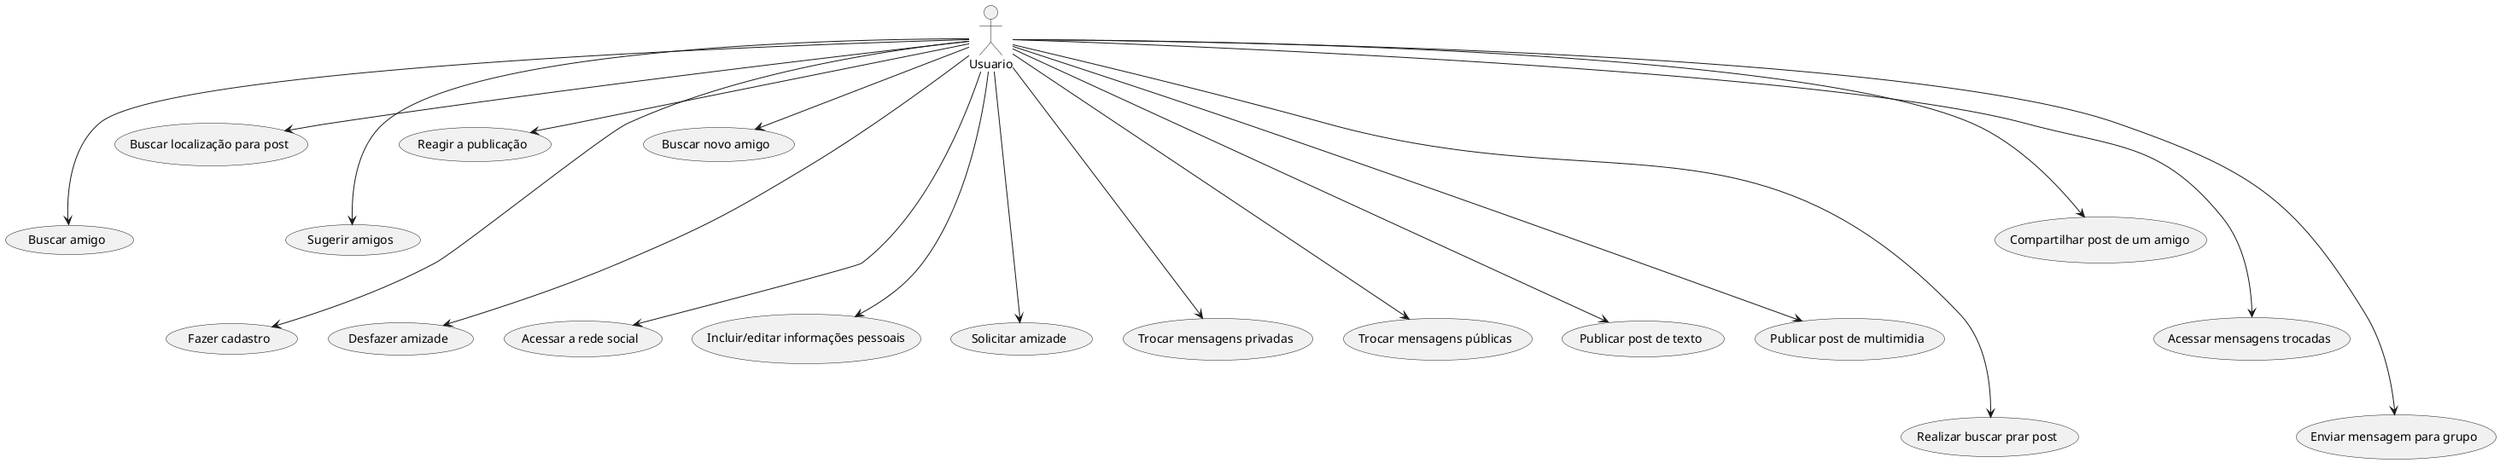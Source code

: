 @startuml
:Usuario: as user
user ---> (Buscar amigo)
user  --> (Buscar localização para post)
user  ---> (Sugerir amigos)
user  --> (Reagir a publicação)
user  ----> (Fazer cadastro)
user  --> (Buscar novo amigo)
user  ----> (Desfazer amizade)
user  ----> (Acessar a rede social)
user  ----> (Incluir/editar informações pessoais)
user  ----> (Solicitar amizade)
user  ----> (Trocar mensagens privadas)
user  ----> (Trocar mensagens públicas)
user  ----> (Publicar post de texto)
user  ----> (Publicar post de multimidia)
user  -----> (Realizar buscar prar post)
user  ---> (Compartilhar post de um amigo)
user  ----> (Acessar mensagens trocadas)
user -----> (Enviar mensagem para grupo)

@enduml
